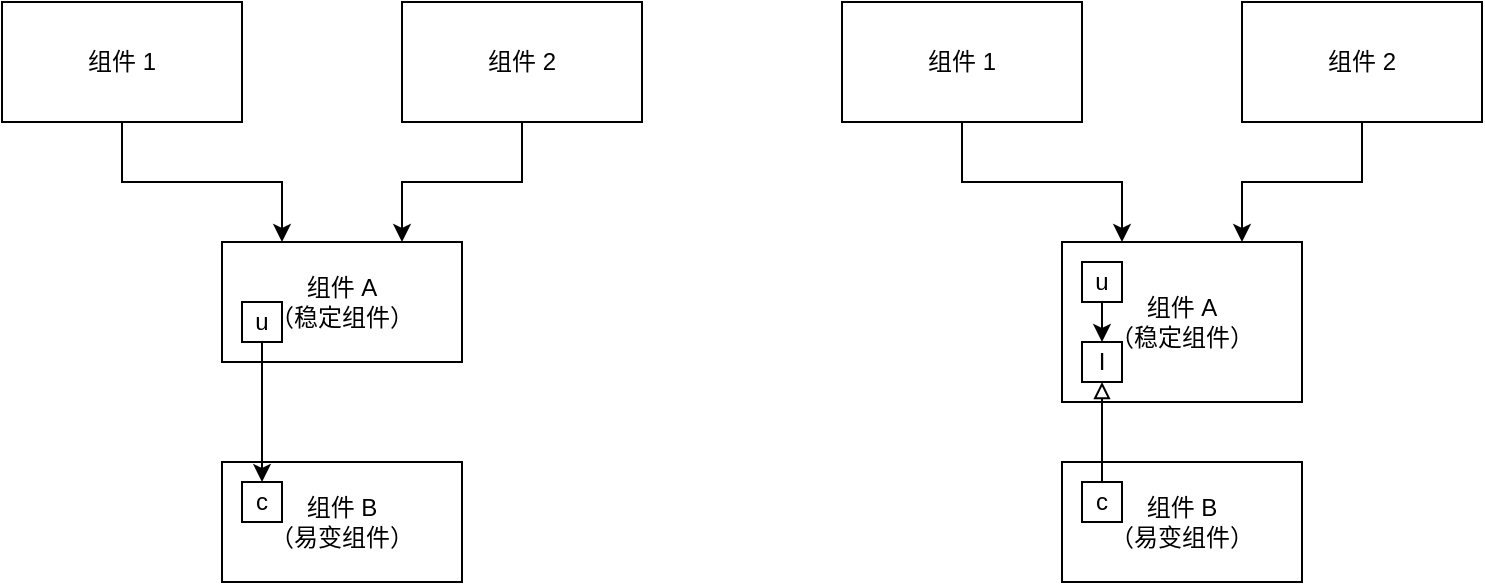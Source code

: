 <mxfile version="21.1.8" type="device">
  <diagram name="第 1 页" id="ubwbWHE0Y8odQqVF72Tj">
    <mxGraphModel dx="724" dy="378" grid="1" gridSize="10" guides="1" tooltips="1" connect="1" arrows="1" fold="1" page="1" pageScale="1" pageWidth="827" pageHeight="1169" math="0" shadow="0">
      <root>
        <mxCell id="0" />
        <mxCell id="1" parent="0" />
        <mxCell id="xx4B4SB7nr3yOYLcLvOh-4" style="edgeStyle=orthogonalEdgeStyle;rounded=0;orthogonalLoop=1;jettySize=auto;html=1;exitX=0.5;exitY=1;exitDx=0;exitDy=0;entryX=0.25;entryY=0;entryDx=0;entryDy=0;" edge="1" parent="1" source="xx4B4SB7nr3yOYLcLvOh-1" target="xx4B4SB7nr3yOYLcLvOh-3">
          <mxGeometry relative="1" as="geometry" />
        </mxCell>
        <mxCell id="xx4B4SB7nr3yOYLcLvOh-1" value="组件 1" style="rounded=0;whiteSpace=wrap;html=1;" vertex="1" parent="1">
          <mxGeometry x="160" y="140" width="120" height="60" as="geometry" />
        </mxCell>
        <mxCell id="xx4B4SB7nr3yOYLcLvOh-5" style="edgeStyle=orthogonalEdgeStyle;rounded=0;orthogonalLoop=1;jettySize=auto;html=1;exitX=0.5;exitY=1;exitDx=0;exitDy=0;entryX=0.75;entryY=0;entryDx=0;entryDy=0;" edge="1" parent="1" source="xx4B4SB7nr3yOYLcLvOh-2" target="xx4B4SB7nr3yOYLcLvOh-3">
          <mxGeometry relative="1" as="geometry" />
        </mxCell>
        <mxCell id="xx4B4SB7nr3yOYLcLvOh-2" value="组件 2" style="rounded=0;whiteSpace=wrap;html=1;" vertex="1" parent="1">
          <mxGeometry x="360" y="140" width="120" height="60" as="geometry" />
        </mxCell>
        <mxCell id="xx4B4SB7nr3yOYLcLvOh-3" value="组件 A&lt;br&gt;（稳定组件）" style="rounded=0;whiteSpace=wrap;html=1;" vertex="1" parent="1">
          <mxGeometry x="270" y="260" width="120" height="60" as="geometry" />
        </mxCell>
        <mxCell id="xx4B4SB7nr3yOYLcLvOh-6" value="组件 B&lt;br&gt;（易变组件）" style="rounded=0;whiteSpace=wrap;html=1;" vertex="1" parent="1">
          <mxGeometry x="270" y="370" width="120" height="60" as="geometry" />
        </mxCell>
        <mxCell id="xx4B4SB7nr3yOYLcLvOh-9" style="edgeStyle=orthogonalEdgeStyle;rounded=0;orthogonalLoop=1;jettySize=auto;html=1;exitX=0.5;exitY=1;exitDx=0;exitDy=0;entryX=0.5;entryY=0;entryDx=0;entryDy=0;" edge="1" parent="1" source="xx4B4SB7nr3yOYLcLvOh-7" target="xx4B4SB7nr3yOYLcLvOh-8">
          <mxGeometry relative="1" as="geometry" />
        </mxCell>
        <mxCell id="xx4B4SB7nr3yOYLcLvOh-7" value="u" style="rounded=0;whiteSpace=wrap;html=1;" vertex="1" parent="1">
          <mxGeometry x="280" y="290" width="20" height="20" as="geometry" />
        </mxCell>
        <mxCell id="xx4B4SB7nr3yOYLcLvOh-8" value="c" style="rounded=0;whiteSpace=wrap;html=1;" vertex="1" parent="1">
          <mxGeometry x="280" y="380" width="20" height="20" as="geometry" />
        </mxCell>
        <mxCell id="xx4B4SB7nr3yOYLcLvOh-10" style="edgeStyle=orthogonalEdgeStyle;rounded=0;orthogonalLoop=1;jettySize=auto;html=1;exitX=0.5;exitY=1;exitDx=0;exitDy=0;entryX=0.25;entryY=0;entryDx=0;entryDy=0;" edge="1" parent="1" source="xx4B4SB7nr3yOYLcLvOh-11" target="xx4B4SB7nr3yOYLcLvOh-14">
          <mxGeometry relative="1" as="geometry" />
        </mxCell>
        <mxCell id="xx4B4SB7nr3yOYLcLvOh-11" value="组件 1" style="rounded=0;whiteSpace=wrap;html=1;" vertex="1" parent="1">
          <mxGeometry x="580" y="140" width="120" height="60" as="geometry" />
        </mxCell>
        <mxCell id="xx4B4SB7nr3yOYLcLvOh-12" style="edgeStyle=orthogonalEdgeStyle;rounded=0;orthogonalLoop=1;jettySize=auto;html=1;exitX=0.5;exitY=1;exitDx=0;exitDy=0;entryX=0.75;entryY=0;entryDx=0;entryDy=0;" edge="1" parent="1" source="xx4B4SB7nr3yOYLcLvOh-13" target="xx4B4SB7nr3yOYLcLvOh-14">
          <mxGeometry relative="1" as="geometry" />
        </mxCell>
        <mxCell id="xx4B4SB7nr3yOYLcLvOh-13" value="组件 2" style="rounded=0;whiteSpace=wrap;html=1;" vertex="1" parent="1">
          <mxGeometry x="780" y="140" width="120" height="60" as="geometry" />
        </mxCell>
        <mxCell id="xx4B4SB7nr3yOYLcLvOh-14" value="组件 A&lt;br&gt;（稳定组件）" style="rounded=0;whiteSpace=wrap;html=1;" vertex="1" parent="1">
          <mxGeometry x="690" y="260" width="120" height="80" as="geometry" />
        </mxCell>
        <mxCell id="xx4B4SB7nr3yOYLcLvOh-15" value="组件 B&lt;br&gt;（易变组件）" style="rounded=0;whiteSpace=wrap;html=1;" vertex="1" parent="1">
          <mxGeometry x="690" y="370" width="120" height="60" as="geometry" />
        </mxCell>
        <mxCell id="xx4B4SB7nr3yOYLcLvOh-20" style="edgeStyle=orthogonalEdgeStyle;rounded=0;orthogonalLoop=1;jettySize=auto;html=1;exitX=0.5;exitY=1;exitDx=0;exitDy=0;entryX=0.5;entryY=0;entryDx=0;entryDy=0;" edge="1" parent="1" source="xx4B4SB7nr3yOYLcLvOh-17" target="xx4B4SB7nr3yOYLcLvOh-19">
          <mxGeometry relative="1" as="geometry" />
        </mxCell>
        <mxCell id="xx4B4SB7nr3yOYLcLvOh-17" value="u" style="rounded=0;whiteSpace=wrap;html=1;" vertex="1" parent="1">
          <mxGeometry x="700" y="270" width="20" height="20" as="geometry" />
        </mxCell>
        <mxCell id="xx4B4SB7nr3yOYLcLvOh-21" style="edgeStyle=orthogonalEdgeStyle;rounded=0;orthogonalLoop=1;jettySize=auto;html=1;exitX=0.5;exitY=0;exitDx=0;exitDy=0;entryX=0.5;entryY=1;entryDx=0;entryDy=0;endArrow=block;endFill=0;" edge="1" parent="1" source="xx4B4SB7nr3yOYLcLvOh-18" target="xx4B4SB7nr3yOYLcLvOh-19">
          <mxGeometry relative="1" as="geometry" />
        </mxCell>
        <mxCell id="xx4B4SB7nr3yOYLcLvOh-18" value="c" style="rounded=0;whiteSpace=wrap;html=1;" vertex="1" parent="1">
          <mxGeometry x="700" y="380" width="20" height="20" as="geometry" />
        </mxCell>
        <mxCell id="xx4B4SB7nr3yOYLcLvOh-19" value="I" style="rounded=0;whiteSpace=wrap;html=1;" vertex="1" parent="1">
          <mxGeometry x="700" y="310" width="20" height="20" as="geometry" />
        </mxCell>
      </root>
    </mxGraphModel>
  </diagram>
</mxfile>
